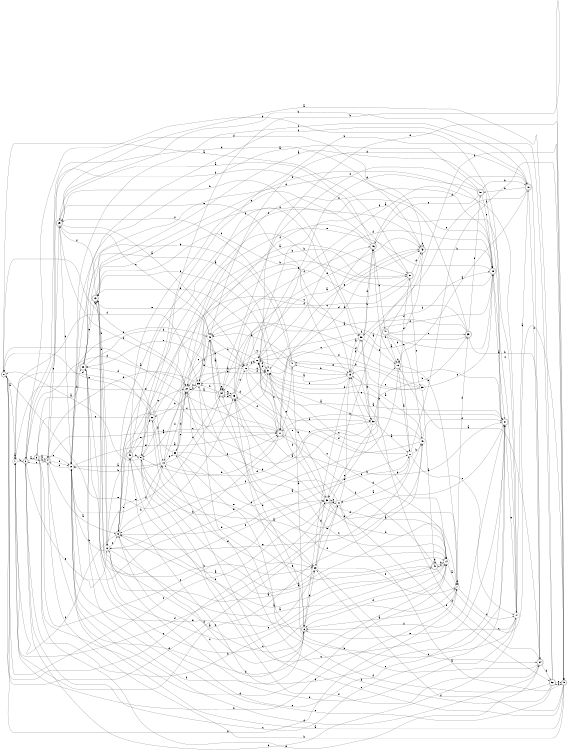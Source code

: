 digraph n43_5 {
__start0 [label="" shape="none"];

rankdir=LR;
size="8,5";

s0 [style="rounded,filled", color="black", fillcolor="white" shape="doublecircle", label="0"];
s1 [style="filled", color="black", fillcolor="white" shape="circle", label="1"];
s2 [style="rounded,filled", color="black", fillcolor="white" shape="doublecircle", label="2"];
s3 [style="rounded,filled", color="black", fillcolor="white" shape="doublecircle", label="3"];
s4 [style="rounded,filled", color="black", fillcolor="white" shape="doublecircle", label="4"];
s5 [style="rounded,filled", color="black", fillcolor="white" shape="doublecircle", label="5"];
s6 [style="rounded,filled", color="black", fillcolor="white" shape="doublecircle", label="6"];
s7 [style="filled", color="black", fillcolor="white" shape="circle", label="7"];
s8 [style="filled", color="black", fillcolor="white" shape="circle", label="8"];
s9 [style="rounded,filled", color="black", fillcolor="white" shape="doublecircle", label="9"];
s10 [style="filled", color="black", fillcolor="white" shape="circle", label="10"];
s11 [style="rounded,filled", color="black", fillcolor="white" shape="doublecircle", label="11"];
s12 [style="filled", color="black", fillcolor="white" shape="circle", label="12"];
s13 [style="rounded,filled", color="black", fillcolor="white" shape="doublecircle", label="13"];
s14 [style="filled", color="black", fillcolor="white" shape="circle", label="14"];
s15 [style="filled", color="black", fillcolor="white" shape="circle", label="15"];
s16 [style="filled", color="black", fillcolor="white" shape="circle", label="16"];
s17 [style="filled", color="black", fillcolor="white" shape="circle", label="17"];
s18 [style="rounded,filled", color="black", fillcolor="white" shape="doublecircle", label="18"];
s19 [style="rounded,filled", color="black", fillcolor="white" shape="doublecircle", label="19"];
s20 [style="filled", color="black", fillcolor="white" shape="circle", label="20"];
s21 [style="filled", color="black", fillcolor="white" shape="circle", label="21"];
s22 [style="rounded,filled", color="black", fillcolor="white" shape="doublecircle", label="22"];
s23 [style="filled", color="black", fillcolor="white" shape="circle", label="23"];
s24 [style="rounded,filled", color="black", fillcolor="white" shape="doublecircle", label="24"];
s25 [style="rounded,filled", color="black", fillcolor="white" shape="doublecircle", label="25"];
s26 [style="filled", color="black", fillcolor="white" shape="circle", label="26"];
s27 [style="rounded,filled", color="black", fillcolor="white" shape="doublecircle", label="27"];
s28 [style="rounded,filled", color="black", fillcolor="white" shape="doublecircle", label="28"];
s29 [style="rounded,filled", color="black", fillcolor="white" shape="doublecircle", label="29"];
s30 [style="rounded,filled", color="black", fillcolor="white" shape="doublecircle", label="30"];
s31 [style="filled", color="black", fillcolor="white" shape="circle", label="31"];
s32 [style="filled", color="black", fillcolor="white" shape="circle", label="32"];
s33 [style="rounded,filled", color="black", fillcolor="white" shape="doublecircle", label="33"];
s34 [style="rounded,filled", color="black", fillcolor="white" shape="doublecircle", label="34"];
s35 [style="filled", color="black", fillcolor="white" shape="circle", label="35"];
s36 [style="rounded,filled", color="black", fillcolor="white" shape="doublecircle", label="36"];
s37 [style="rounded,filled", color="black", fillcolor="white" shape="doublecircle", label="37"];
s38 [style="filled", color="black", fillcolor="white" shape="circle", label="38"];
s39 [style="filled", color="black", fillcolor="white" shape="circle", label="39"];
s40 [style="rounded,filled", color="black", fillcolor="white" shape="doublecircle", label="40"];
s41 [style="rounded,filled", color="black", fillcolor="white" shape="doublecircle", label="41"];
s42 [style="filled", color="black", fillcolor="white" shape="circle", label="42"];
s43 [style="rounded,filled", color="black", fillcolor="white" shape="doublecircle", label="43"];
s44 [style="filled", color="black", fillcolor="white" shape="circle", label="44"];
s45 [style="rounded,filled", color="black", fillcolor="white" shape="doublecircle", label="45"];
s46 [style="rounded,filled", color="black", fillcolor="white" shape="doublecircle", label="46"];
s47 [style="rounded,filled", color="black", fillcolor="white" shape="doublecircle", label="47"];
s48 [style="filled", color="black", fillcolor="white" shape="circle", label="48"];
s49 [style="rounded,filled", color="black", fillcolor="white" shape="doublecircle", label="49"];
s50 [style="filled", color="black", fillcolor="white" shape="circle", label="50"];
s51 [style="rounded,filled", color="black", fillcolor="white" shape="doublecircle", label="51"];
s52 [style="rounded,filled", color="black", fillcolor="white" shape="doublecircle", label="52"];
s0 -> s1 [label="a"];
s0 -> s7 [label="b"];
s0 -> s30 [label="c"];
s0 -> s21 [label="d"];
s0 -> s45 [label="e"];
s0 -> s22 [label="f"];
s1 -> s1 [label="a"];
s1 -> s2 [label="b"];
s1 -> s48 [label="c"];
s1 -> s36 [label="d"];
s1 -> s11 [label="e"];
s1 -> s35 [label="f"];
s2 -> s3 [label="a"];
s2 -> s40 [label="b"];
s2 -> s27 [label="c"];
s2 -> s43 [label="d"];
s2 -> s12 [label="e"];
s2 -> s37 [label="f"];
s3 -> s4 [label="a"];
s3 -> s4 [label="b"];
s3 -> s30 [label="c"];
s3 -> s14 [label="d"];
s3 -> s10 [label="e"];
s3 -> s42 [label="f"];
s4 -> s5 [label="a"];
s4 -> s11 [label="b"];
s4 -> s2 [label="c"];
s4 -> s14 [label="d"];
s4 -> s25 [label="e"];
s4 -> s10 [label="f"];
s5 -> s6 [label="a"];
s5 -> s44 [label="b"];
s5 -> s31 [label="c"];
s5 -> s30 [label="d"];
s5 -> s49 [label="e"];
s5 -> s1 [label="f"];
s6 -> s7 [label="a"];
s6 -> s23 [label="b"];
s6 -> s5 [label="c"];
s6 -> s34 [label="d"];
s6 -> s49 [label="e"];
s6 -> s10 [label="f"];
s7 -> s8 [label="a"];
s7 -> s1 [label="b"];
s7 -> s17 [label="c"];
s7 -> s33 [label="d"];
s7 -> s45 [label="e"];
s7 -> s7 [label="f"];
s8 -> s0 [label="a"];
s8 -> s9 [label="b"];
s8 -> s27 [label="c"];
s8 -> s23 [label="d"];
s8 -> s36 [label="e"];
s8 -> s24 [label="f"];
s9 -> s10 [label="a"];
s9 -> s4 [label="b"];
s9 -> s52 [label="c"];
s9 -> s16 [label="d"];
s9 -> s44 [label="e"];
s9 -> s23 [label="f"];
s10 -> s11 [label="a"];
s10 -> s28 [label="b"];
s10 -> s4 [label="c"];
s10 -> s24 [label="d"];
s10 -> s23 [label="e"];
s10 -> s18 [label="f"];
s11 -> s0 [label="a"];
s11 -> s12 [label="b"];
s11 -> s14 [label="c"];
s11 -> s35 [label="d"];
s11 -> s41 [label="e"];
s11 -> s45 [label="f"];
s12 -> s7 [label="a"];
s12 -> s10 [label="b"];
s12 -> s5 [label="c"];
s12 -> s13 [label="d"];
s12 -> s44 [label="e"];
s12 -> s6 [label="f"];
s13 -> s14 [label="a"];
s13 -> s12 [label="b"];
s13 -> s15 [label="c"];
s13 -> s29 [label="d"];
s13 -> s31 [label="e"];
s13 -> s25 [label="f"];
s14 -> s7 [label="a"];
s14 -> s15 [label="b"];
s14 -> s45 [label="c"];
s14 -> s6 [label="d"];
s14 -> s13 [label="e"];
s14 -> s40 [label="f"];
s15 -> s16 [label="a"];
s15 -> s41 [label="b"];
s15 -> s6 [label="c"];
s15 -> s29 [label="d"];
s15 -> s31 [label="e"];
s15 -> s50 [label="f"];
s16 -> s17 [label="a"];
s16 -> s27 [label="b"];
s16 -> s8 [label="c"];
s16 -> s29 [label="d"];
s16 -> s30 [label="e"];
s16 -> s31 [label="f"];
s17 -> s18 [label="a"];
s17 -> s12 [label="b"];
s17 -> s29 [label="c"];
s17 -> s2 [label="d"];
s17 -> s6 [label="e"];
s17 -> s26 [label="f"];
s18 -> s19 [label="a"];
s18 -> s51 [label="b"];
s18 -> s10 [label="c"];
s18 -> s42 [label="d"];
s18 -> s50 [label="e"];
s18 -> s24 [label="f"];
s19 -> s20 [label="a"];
s19 -> s7 [label="b"];
s19 -> s19 [label="c"];
s19 -> s37 [label="d"];
s19 -> s10 [label="e"];
s19 -> s46 [label="f"];
s20 -> s21 [label="a"];
s20 -> s48 [label="b"];
s20 -> s42 [label="c"];
s20 -> s21 [label="d"];
s20 -> s17 [label="e"];
s20 -> s9 [label="f"];
s21 -> s9 [label="a"];
s21 -> s22 [label="b"];
s21 -> s30 [label="c"];
s21 -> s1 [label="d"];
s21 -> s15 [label="e"];
s21 -> s52 [label="f"];
s22 -> s19 [label="a"];
s22 -> s8 [label="b"];
s22 -> s23 [label="c"];
s22 -> s2 [label="d"];
s22 -> s31 [label="e"];
s22 -> s35 [label="f"];
s23 -> s5 [label="a"];
s23 -> s13 [label="b"];
s23 -> s24 [label="c"];
s23 -> s30 [label="d"];
s23 -> s21 [label="e"];
s23 -> s7 [label="f"];
s24 -> s19 [label="a"];
s24 -> s25 [label="b"];
s24 -> s45 [label="c"];
s24 -> s52 [label="d"];
s24 -> s3 [label="e"];
s24 -> s50 [label="f"];
s25 -> s26 [label="a"];
s25 -> s50 [label="b"];
s25 -> s42 [label="c"];
s25 -> s10 [label="d"];
s25 -> s15 [label="e"];
s25 -> s22 [label="f"];
s26 -> s27 [label="a"];
s26 -> s32 [label="b"];
s26 -> s31 [label="c"];
s26 -> s16 [label="d"];
s26 -> s28 [label="e"];
s26 -> s31 [label="f"];
s27 -> s13 [label="a"];
s27 -> s2 [label="b"];
s27 -> s28 [label="c"];
s27 -> s42 [label="d"];
s27 -> s17 [label="e"];
s27 -> s6 [label="f"];
s28 -> s15 [label="a"];
s28 -> s26 [label="b"];
s28 -> s14 [label="c"];
s28 -> s29 [label="d"];
s28 -> s13 [label="e"];
s28 -> s20 [label="f"];
s29 -> s27 [label="a"];
s29 -> s5 [label="b"];
s29 -> s5 [label="c"];
s29 -> s30 [label="d"];
s29 -> s44 [label="e"];
s29 -> s22 [label="f"];
s30 -> s14 [label="a"];
s30 -> s31 [label="b"];
s30 -> s0 [label="c"];
s30 -> s14 [label="d"];
s30 -> s21 [label="e"];
s30 -> s16 [label="f"];
s31 -> s32 [label="a"];
s31 -> s16 [label="b"];
s31 -> s12 [label="c"];
s31 -> s43 [label="d"];
s31 -> s13 [label="e"];
s31 -> s11 [label="f"];
s32 -> s20 [label="a"];
s32 -> s33 [label="b"];
s32 -> s23 [label="c"];
s32 -> s8 [label="d"];
s32 -> s15 [label="e"];
s32 -> s5 [label="f"];
s33 -> s34 [label="a"];
s33 -> s24 [label="b"];
s33 -> s13 [label="c"];
s33 -> s42 [label="d"];
s33 -> s51 [label="e"];
s33 -> s16 [label="f"];
s34 -> s22 [label="a"];
s34 -> s35 [label="b"];
s34 -> s45 [label="c"];
s34 -> s45 [label="d"];
s34 -> s34 [label="e"];
s34 -> s10 [label="f"];
s35 -> s16 [label="a"];
s35 -> s36 [label="b"];
s35 -> s22 [label="c"];
s35 -> s42 [label="d"];
s35 -> s4 [label="e"];
s35 -> s27 [label="f"];
s36 -> s37 [label="a"];
s36 -> s37 [label="b"];
s36 -> s3 [label="c"];
s36 -> s28 [label="d"];
s36 -> s23 [label="e"];
s36 -> s44 [label="f"];
s37 -> s0 [label="a"];
s37 -> s38 [label="b"];
s37 -> s39 [label="c"];
s37 -> s43 [label="d"];
s37 -> s22 [label="e"];
s37 -> s35 [label="f"];
s38 -> s20 [label="a"];
s38 -> s17 [label="b"];
s38 -> s22 [label="c"];
s38 -> s22 [label="d"];
s38 -> s0 [label="e"];
s38 -> s11 [label="f"];
s39 -> s40 [label="a"];
s39 -> s41 [label="b"];
s39 -> s29 [label="c"];
s39 -> s31 [label="d"];
s39 -> s15 [label="e"];
s39 -> s16 [label="f"];
s40 -> s5 [label="a"];
s40 -> s14 [label="b"];
s40 -> s9 [label="c"];
s40 -> s40 [label="d"];
s40 -> s36 [label="e"];
s40 -> s11 [label="f"];
s41 -> s6 [label="a"];
s41 -> s10 [label="b"];
s41 -> s34 [label="c"];
s41 -> s42 [label="d"];
s41 -> s32 [label="e"];
s41 -> s25 [label="f"];
s42 -> s34 [label="a"];
s42 -> s34 [label="b"];
s42 -> s26 [label="c"];
s42 -> s35 [label="d"];
s42 -> s13 [label="e"];
s42 -> s14 [label="f"];
s43 -> s30 [label="a"];
s43 -> s29 [label="b"];
s43 -> s43 [label="c"];
s43 -> s4 [label="d"];
s43 -> s31 [label="e"];
s43 -> s5 [label="f"];
s44 -> s10 [label="a"];
s44 -> s10 [label="b"];
s44 -> s34 [label="c"];
s44 -> s11 [label="d"];
s44 -> s38 [label="e"];
s44 -> s22 [label="f"];
s45 -> s43 [label="a"];
s45 -> s27 [label="b"];
s45 -> s26 [label="c"];
s45 -> s43 [label="d"];
s45 -> s34 [label="e"];
s45 -> s46 [label="f"];
s46 -> s25 [label="a"];
s46 -> s47 [label="b"];
s46 -> s11 [label="c"];
s46 -> s18 [label="d"];
s46 -> s49 [label="e"];
s46 -> s22 [label="f"];
s47 -> s19 [label="a"];
s47 -> s20 [label="b"];
s47 -> s48 [label="c"];
s47 -> s43 [label="d"];
s47 -> s33 [label="e"];
s47 -> s9 [label="f"];
s48 -> s15 [label="a"];
s48 -> s11 [label="b"];
s48 -> s16 [label="c"];
s48 -> s16 [label="d"];
s48 -> s12 [label="e"];
s48 -> s27 [label="f"];
s49 -> s48 [label="a"];
s49 -> s8 [label="b"];
s49 -> s22 [label="c"];
s49 -> s27 [label="d"];
s49 -> s36 [label="e"];
s49 -> s50 [label="f"];
s50 -> s15 [label="a"];
s50 -> s46 [label="b"];
s50 -> s11 [label="c"];
s50 -> s46 [label="d"];
s50 -> s32 [label="e"];
s50 -> s19 [label="f"];
s51 -> s28 [label="a"];
s51 -> s18 [label="b"];
s51 -> s46 [label="c"];
s51 -> s16 [label="d"];
s51 -> s29 [label="e"];
s51 -> s34 [label="f"];
s52 -> s25 [label="a"];
s52 -> s8 [label="b"];
s52 -> s28 [label="c"];
s52 -> s38 [label="d"];
s52 -> s9 [label="e"];
s52 -> s35 [label="f"];

}